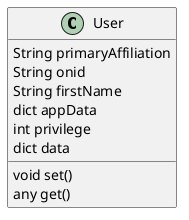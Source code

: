 @startuml Example
class User {
  String primaryAffiliation
  String onid
  String firstName
  dict appData
  int privilege
  dict data
  void set()
  any get()
}
@enduml